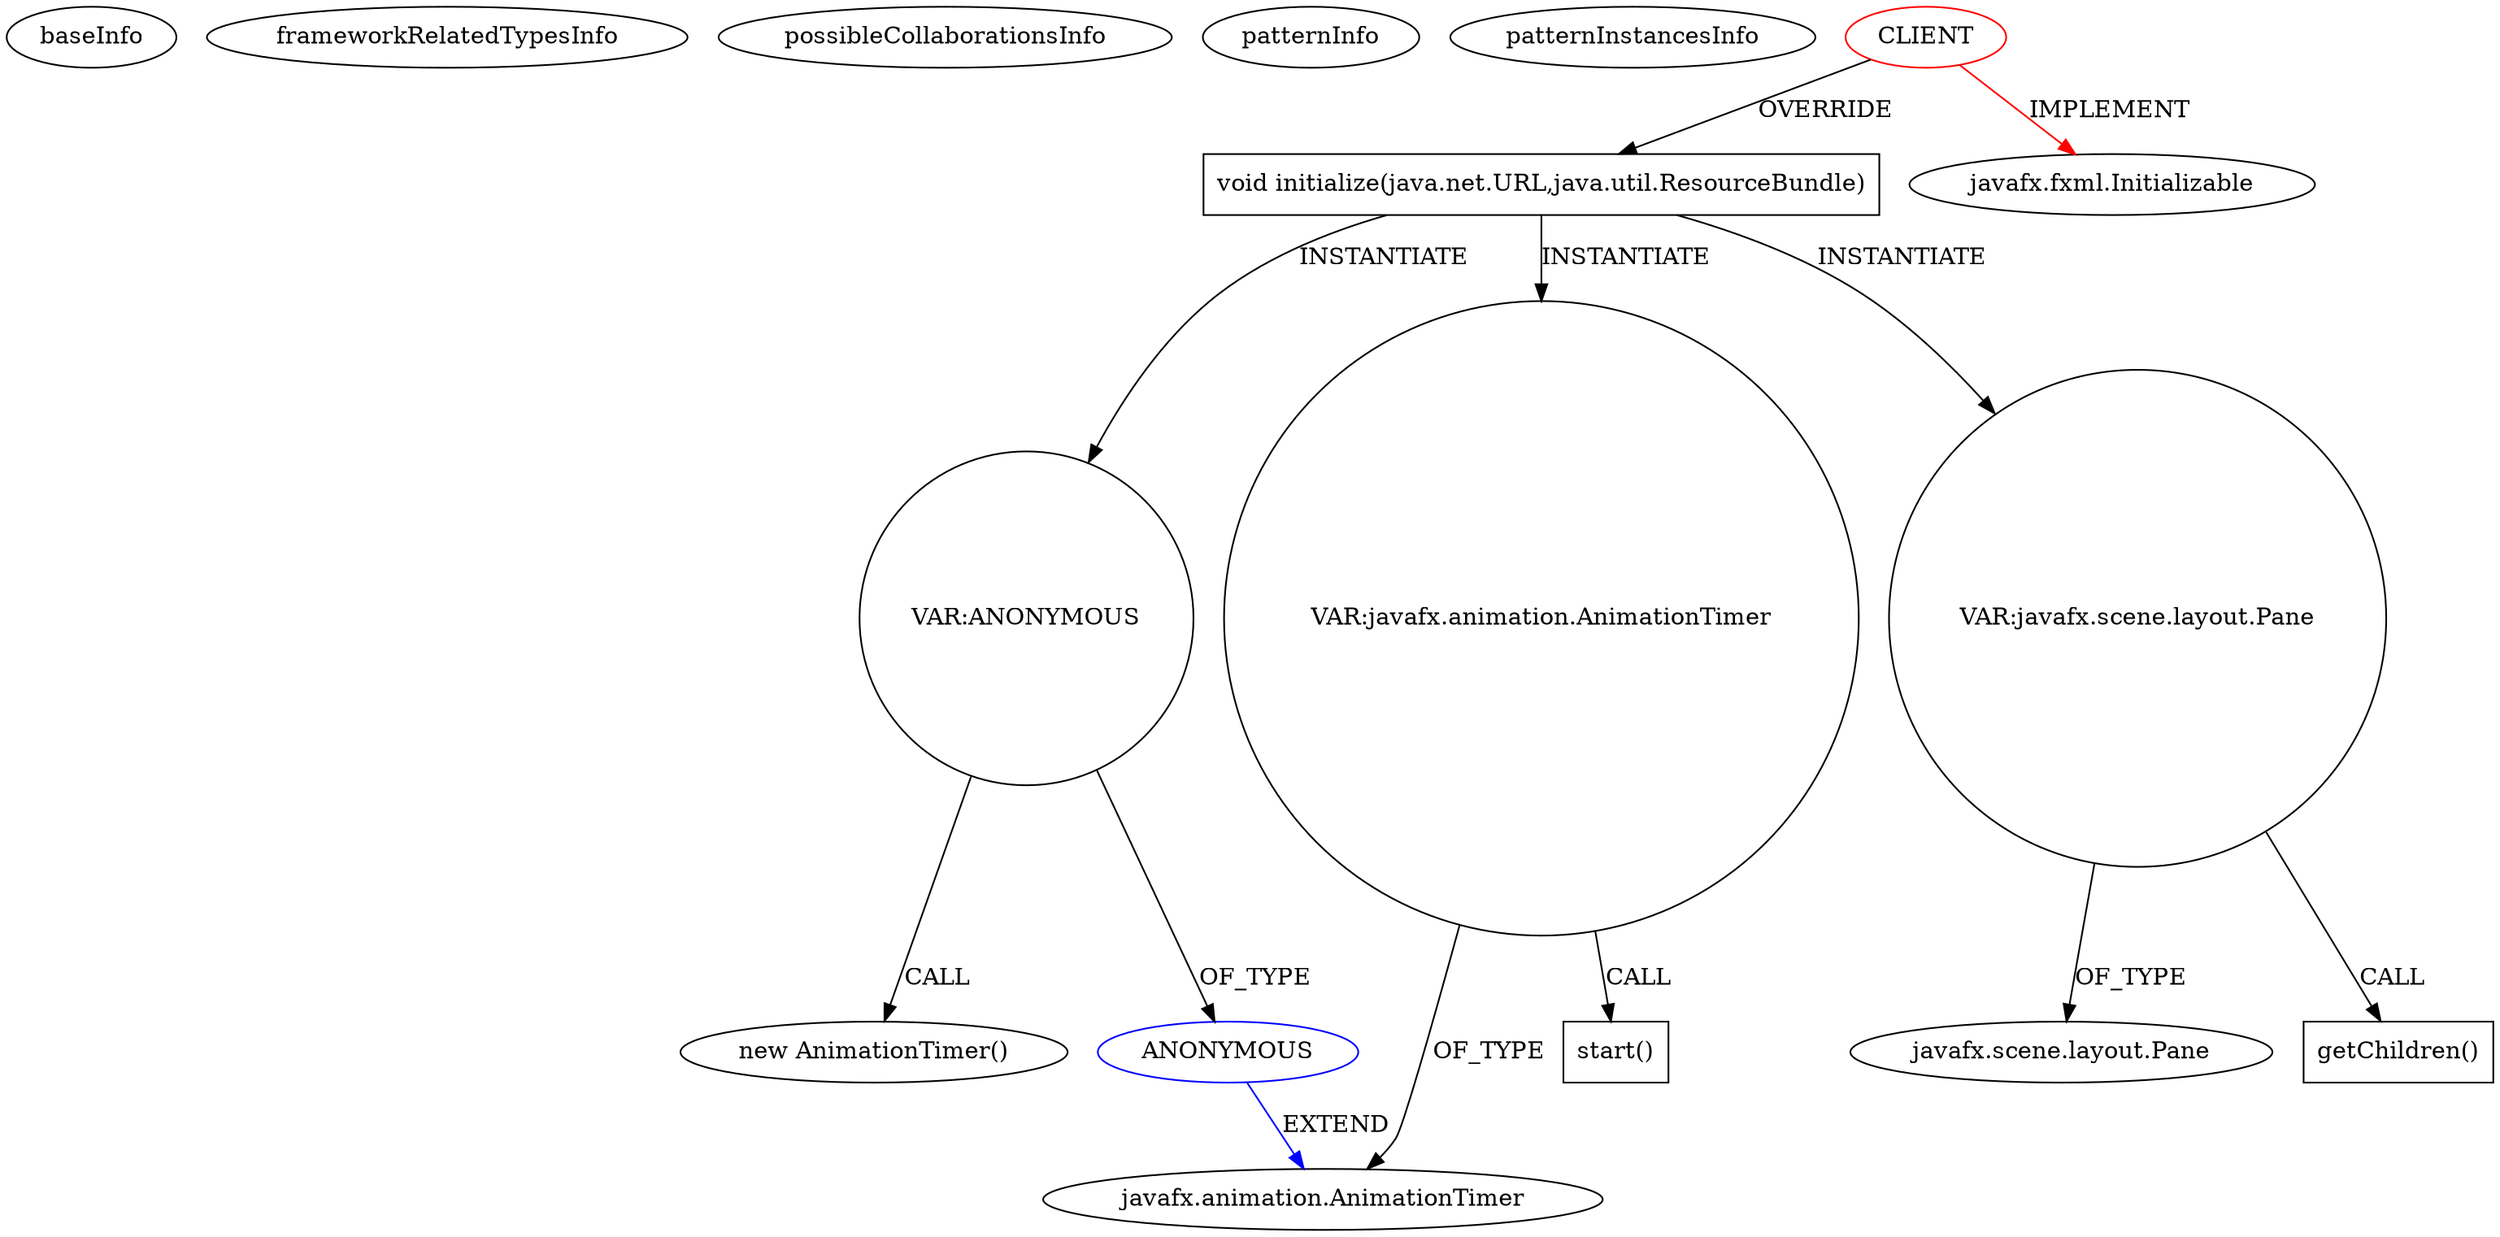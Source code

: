 digraph {
baseInfo[graphId=2881,category="pattern",isAnonymous=false,possibleRelation=true]
frameworkRelatedTypesInfo[0="javafx.fxml.Initializable"]
possibleCollaborationsInfo[0="2881~INSTANTIATION-OVERRIDING_METHOD_DECLARATION-~javafx.fxml.Initializable ~javafx.animation.AnimationTimer ~false~true"]
patternInfo[frequency=2.0,patternRootClient=0]
patternInstancesInfo[0="pochemuto-vmk-s4-task2~/pochemuto-vmk-s4-task2/vmk-s4-task2-master/src/main/java/org/pochemuto/planets/view/Controller.java~Controller~3889",1="timyates-ShadowFX~/timyates-ShadowFX/ShadowFX-master/src/main/java/com/bloidonia/shadowtest/presentation/main/MainPresenter.java~MainPresenter~4549"]
17[label="new AnimationTimer()",vertexType="CONSTRUCTOR_CALL",isFrameworkType=false]
18[label="VAR:ANONYMOUS",vertexType="VARIABLE_EXPRESION",isFrameworkType=false,shape=circle]
6[label="void initialize(java.net.URL,java.util.ResourceBundle)",vertexType="OVERRIDING_METHOD_DECLARATION",isFrameworkType=false,shape=box]
19[label="ANONYMOUS",vertexType="REFERENCE_ANONYMOUS_DECLARATION",isFrameworkType=false,color=blue]
0[label="CLIENT",vertexType="ROOT_CLIENT_CLASS_DECLARATION",isFrameworkType=false,color=red]
20[label="javafx.animation.AnimationTimer",vertexType="FRAMEWORK_CLASS_TYPE",isFrameworkType=false]
1[label="javafx.fxml.Initializable",vertexType="FRAMEWORK_INTERFACE_TYPE",isFrameworkType=false]
21[label="VAR:javafx.animation.AnimationTimer",vertexType="VARIABLE_EXPRESION",isFrameworkType=false,shape=circle]
14[label="VAR:javafx.scene.layout.Pane",vertexType="VARIABLE_EXPRESION",isFrameworkType=false,shape=circle]
3[label="javafx.scene.layout.Pane",vertexType="FRAMEWORK_CLASS_TYPE",isFrameworkType=false]
15[label="getChildren()",vertexType="INSIDE_CALL",isFrameworkType=false,shape=box]
22[label="start()",vertexType="INSIDE_CALL",isFrameworkType=false,shape=box]
18->17[label="CALL"]
14->3[label="OF_TYPE"]
21->22[label="CALL"]
0->6[label="OVERRIDE"]
0->1[label="IMPLEMENT",color=red]
6->14[label="INSTANTIATE"]
18->19[label="OF_TYPE"]
21->20[label="OF_TYPE"]
14->15[label="CALL"]
6->21[label="INSTANTIATE"]
19->20[label="EXTEND",color=blue]
6->18[label="INSTANTIATE"]
}
